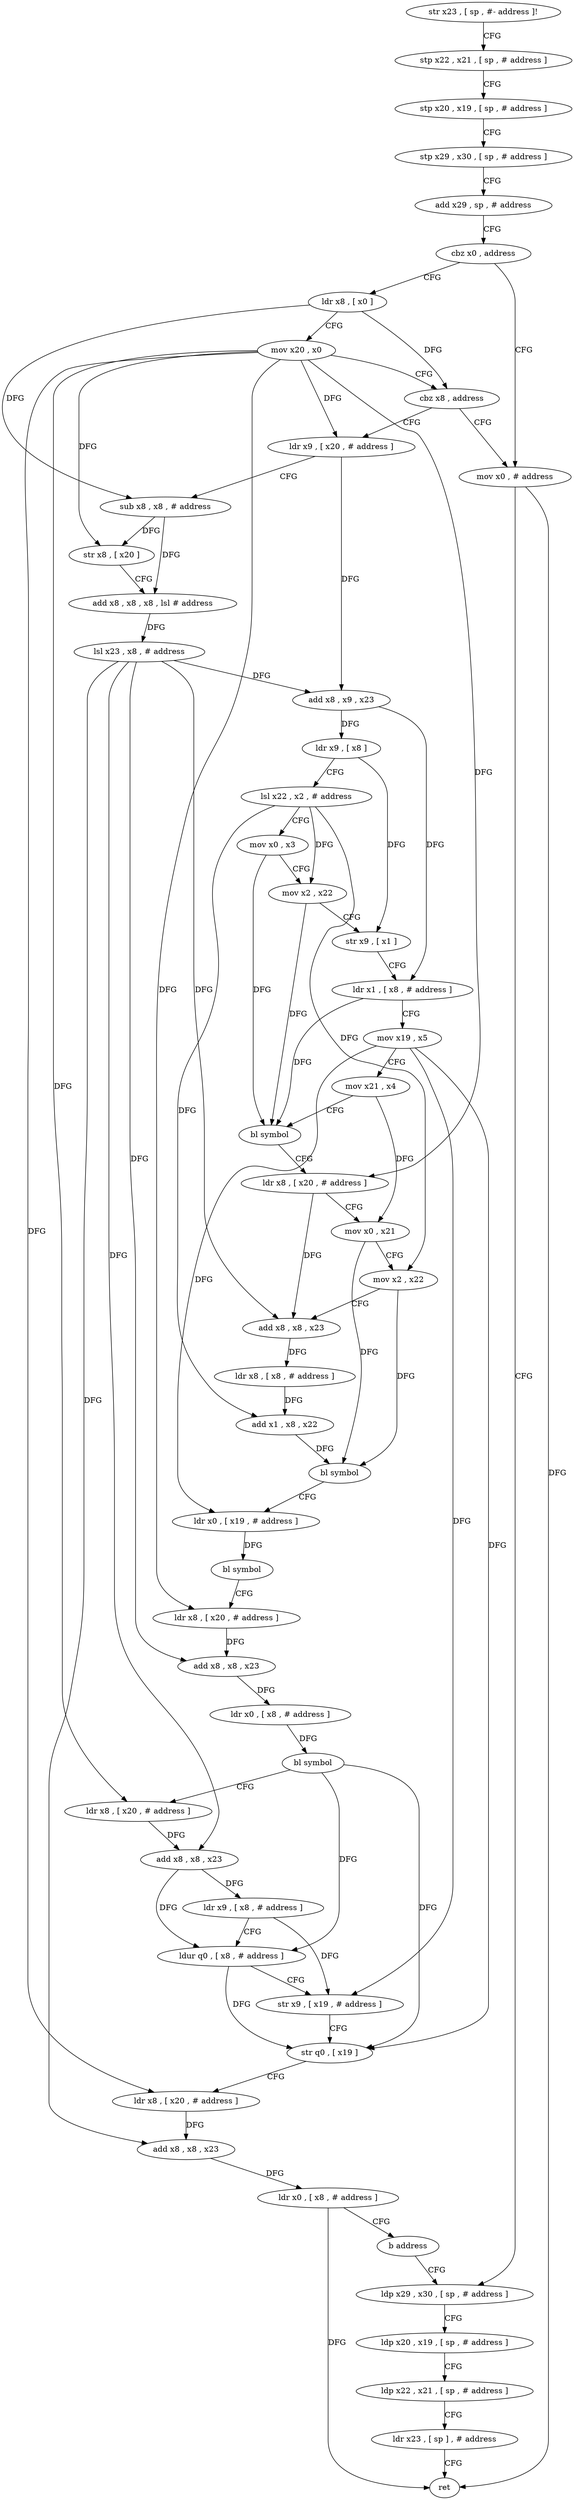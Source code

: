 digraph "func" {
"4263620" [label = "str x23 , [ sp , #- address ]!" ]
"4263624" [label = "stp x22 , x21 , [ sp , # address ]" ]
"4263628" [label = "stp x20 , x19 , [ sp , # address ]" ]
"4263632" [label = "stp x29 , x30 , [ sp , # address ]" ]
"4263636" [label = "add x29 , sp , # address" ]
"4263640" [label = "cbz x0 , address" ]
"4263808" [label = "mov x0 , # address" ]
"4263644" [label = "ldr x8 , [ x0 ]" ]
"4263812" [label = "ldp x29 , x30 , [ sp , # address ]" ]
"4263648" [label = "mov x20 , x0" ]
"4263652" [label = "cbz x8 , address" ]
"4263656" [label = "ldr x9 , [ x20 , # address ]" ]
"4263660" [label = "sub x8 , x8 , # address" ]
"4263664" [label = "str x8 , [ x20 ]" ]
"4263668" [label = "add x8 , x8 , x8 , lsl # address" ]
"4263672" [label = "lsl x23 , x8 , # address" ]
"4263676" [label = "add x8 , x9 , x23" ]
"4263680" [label = "ldr x9 , [ x8 ]" ]
"4263684" [label = "lsl x22 , x2 , # address" ]
"4263688" [label = "mov x0 , x3" ]
"4263692" [label = "mov x2 , x22" ]
"4263696" [label = "str x9 , [ x1 ]" ]
"4263700" [label = "ldr x1 , [ x8 , # address ]" ]
"4263704" [label = "mov x19 , x5" ]
"4263708" [label = "mov x21 , x4" ]
"4263712" [label = "bl symbol" ]
"4263716" [label = "ldr x8 , [ x20 , # address ]" ]
"4263720" [label = "mov x0 , x21" ]
"4263724" [label = "mov x2 , x22" ]
"4263728" [label = "add x8 , x8 , x23" ]
"4263732" [label = "ldr x8 , [ x8 , # address ]" ]
"4263736" [label = "add x1 , x8 , x22" ]
"4263740" [label = "bl symbol" ]
"4263744" [label = "ldr x0 , [ x19 , # address ]" ]
"4263748" [label = "bl symbol" ]
"4263752" [label = "ldr x8 , [ x20 , # address ]" ]
"4263756" [label = "add x8 , x8 , x23" ]
"4263760" [label = "ldr x0 , [ x8 , # address ]" ]
"4263764" [label = "bl symbol" ]
"4263768" [label = "ldr x8 , [ x20 , # address ]" ]
"4263772" [label = "add x8 , x8 , x23" ]
"4263776" [label = "ldr x9 , [ x8 , # address ]" ]
"4263780" [label = "ldur q0 , [ x8 , # address ]" ]
"4263784" [label = "str x9 , [ x19 , # address ]" ]
"4263788" [label = "str q0 , [ x19 ]" ]
"4263792" [label = "ldr x8 , [ x20 , # address ]" ]
"4263796" [label = "add x8 , x8 , x23" ]
"4263800" [label = "ldr x0 , [ x8 , # address ]" ]
"4263804" [label = "b address" ]
"4263816" [label = "ldp x20 , x19 , [ sp , # address ]" ]
"4263820" [label = "ldp x22 , x21 , [ sp , # address ]" ]
"4263824" [label = "ldr x23 , [ sp ] , # address" ]
"4263828" [label = "ret" ]
"4263620" -> "4263624" [ label = "CFG" ]
"4263624" -> "4263628" [ label = "CFG" ]
"4263628" -> "4263632" [ label = "CFG" ]
"4263632" -> "4263636" [ label = "CFG" ]
"4263636" -> "4263640" [ label = "CFG" ]
"4263640" -> "4263808" [ label = "CFG" ]
"4263640" -> "4263644" [ label = "CFG" ]
"4263808" -> "4263812" [ label = "CFG" ]
"4263808" -> "4263828" [ label = "DFG" ]
"4263644" -> "4263648" [ label = "CFG" ]
"4263644" -> "4263652" [ label = "DFG" ]
"4263644" -> "4263660" [ label = "DFG" ]
"4263812" -> "4263816" [ label = "CFG" ]
"4263648" -> "4263652" [ label = "CFG" ]
"4263648" -> "4263656" [ label = "DFG" ]
"4263648" -> "4263664" [ label = "DFG" ]
"4263648" -> "4263716" [ label = "DFG" ]
"4263648" -> "4263752" [ label = "DFG" ]
"4263648" -> "4263768" [ label = "DFG" ]
"4263648" -> "4263792" [ label = "DFG" ]
"4263652" -> "4263808" [ label = "CFG" ]
"4263652" -> "4263656" [ label = "CFG" ]
"4263656" -> "4263660" [ label = "CFG" ]
"4263656" -> "4263676" [ label = "DFG" ]
"4263660" -> "4263664" [ label = "DFG" ]
"4263660" -> "4263668" [ label = "DFG" ]
"4263664" -> "4263668" [ label = "CFG" ]
"4263668" -> "4263672" [ label = "DFG" ]
"4263672" -> "4263676" [ label = "DFG" ]
"4263672" -> "4263728" [ label = "DFG" ]
"4263672" -> "4263756" [ label = "DFG" ]
"4263672" -> "4263772" [ label = "DFG" ]
"4263672" -> "4263796" [ label = "DFG" ]
"4263676" -> "4263680" [ label = "DFG" ]
"4263676" -> "4263700" [ label = "DFG" ]
"4263680" -> "4263684" [ label = "CFG" ]
"4263680" -> "4263696" [ label = "DFG" ]
"4263684" -> "4263688" [ label = "CFG" ]
"4263684" -> "4263692" [ label = "DFG" ]
"4263684" -> "4263724" [ label = "DFG" ]
"4263684" -> "4263736" [ label = "DFG" ]
"4263688" -> "4263692" [ label = "CFG" ]
"4263688" -> "4263712" [ label = "DFG" ]
"4263692" -> "4263696" [ label = "CFG" ]
"4263692" -> "4263712" [ label = "DFG" ]
"4263696" -> "4263700" [ label = "CFG" ]
"4263700" -> "4263704" [ label = "CFG" ]
"4263700" -> "4263712" [ label = "DFG" ]
"4263704" -> "4263708" [ label = "CFG" ]
"4263704" -> "4263744" [ label = "DFG" ]
"4263704" -> "4263784" [ label = "DFG" ]
"4263704" -> "4263788" [ label = "DFG" ]
"4263708" -> "4263712" [ label = "CFG" ]
"4263708" -> "4263720" [ label = "DFG" ]
"4263712" -> "4263716" [ label = "CFG" ]
"4263716" -> "4263720" [ label = "CFG" ]
"4263716" -> "4263728" [ label = "DFG" ]
"4263720" -> "4263724" [ label = "CFG" ]
"4263720" -> "4263740" [ label = "DFG" ]
"4263724" -> "4263728" [ label = "CFG" ]
"4263724" -> "4263740" [ label = "DFG" ]
"4263728" -> "4263732" [ label = "DFG" ]
"4263732" -> "4263736" [ label = "DFG" ]
"4263736" -> "4263740" [ label = "DFG" ]
"4263740" -> "4263744" [ label = "CFG" ]
"4263744" -> "4263748" [ label = "DFG" ]
"4263748" -> "4263752" [ label = "CFG" ]
"4263752" -> "4263756" [ label = "DFG" ]
"4263756" -> "4263760" [ label = "DFG" ]
"4263760" -> "4263764" [ label = "DFG" ]
"4263764" -> "4263768" [ label = "CFG" ]
"4263764" -> "4263780" [ label = "DFG" ]
"4263764" -> "4263788" [ label = "DFG" ]
"4263768" -> "4263772" [ label = "DFG" ]
"4263772" -> "4263776" [ label = "DFG" ]
"4263772" -> "4263780" [ label = "DFG" ]
"4263776" -> "4263780" [ label = "CFG" ]
"4263776" -> "4263784" [ label = "DFG" ]
"4263780" -> "4263784" [ label = "CFG" ]
"4263780" -> "4263788" [ label = "DFG" ]
"4263784" -> "4263788" [ label = "CFG" ]
"4263788" -> "4263792" [ label = "CFG" ]
"4263792" -> "4263796" [ label = "DFG" ]
"4263796" -> "4263800" [ label = "DFG" ]
"4263800" -> "4263804" [ label = "CFG" ]
"4263800" -> "4263828" [ label = "DFG" ]
"4263804" -> "4263812" [ label = "CFG" ]
"4263816" -> "4263820" [ label = "CFG" ]
"4263820" -> "4263824" [ label = "CFG" ]
"4263824" -> "4263828" [ label = "CFG" ]
}
